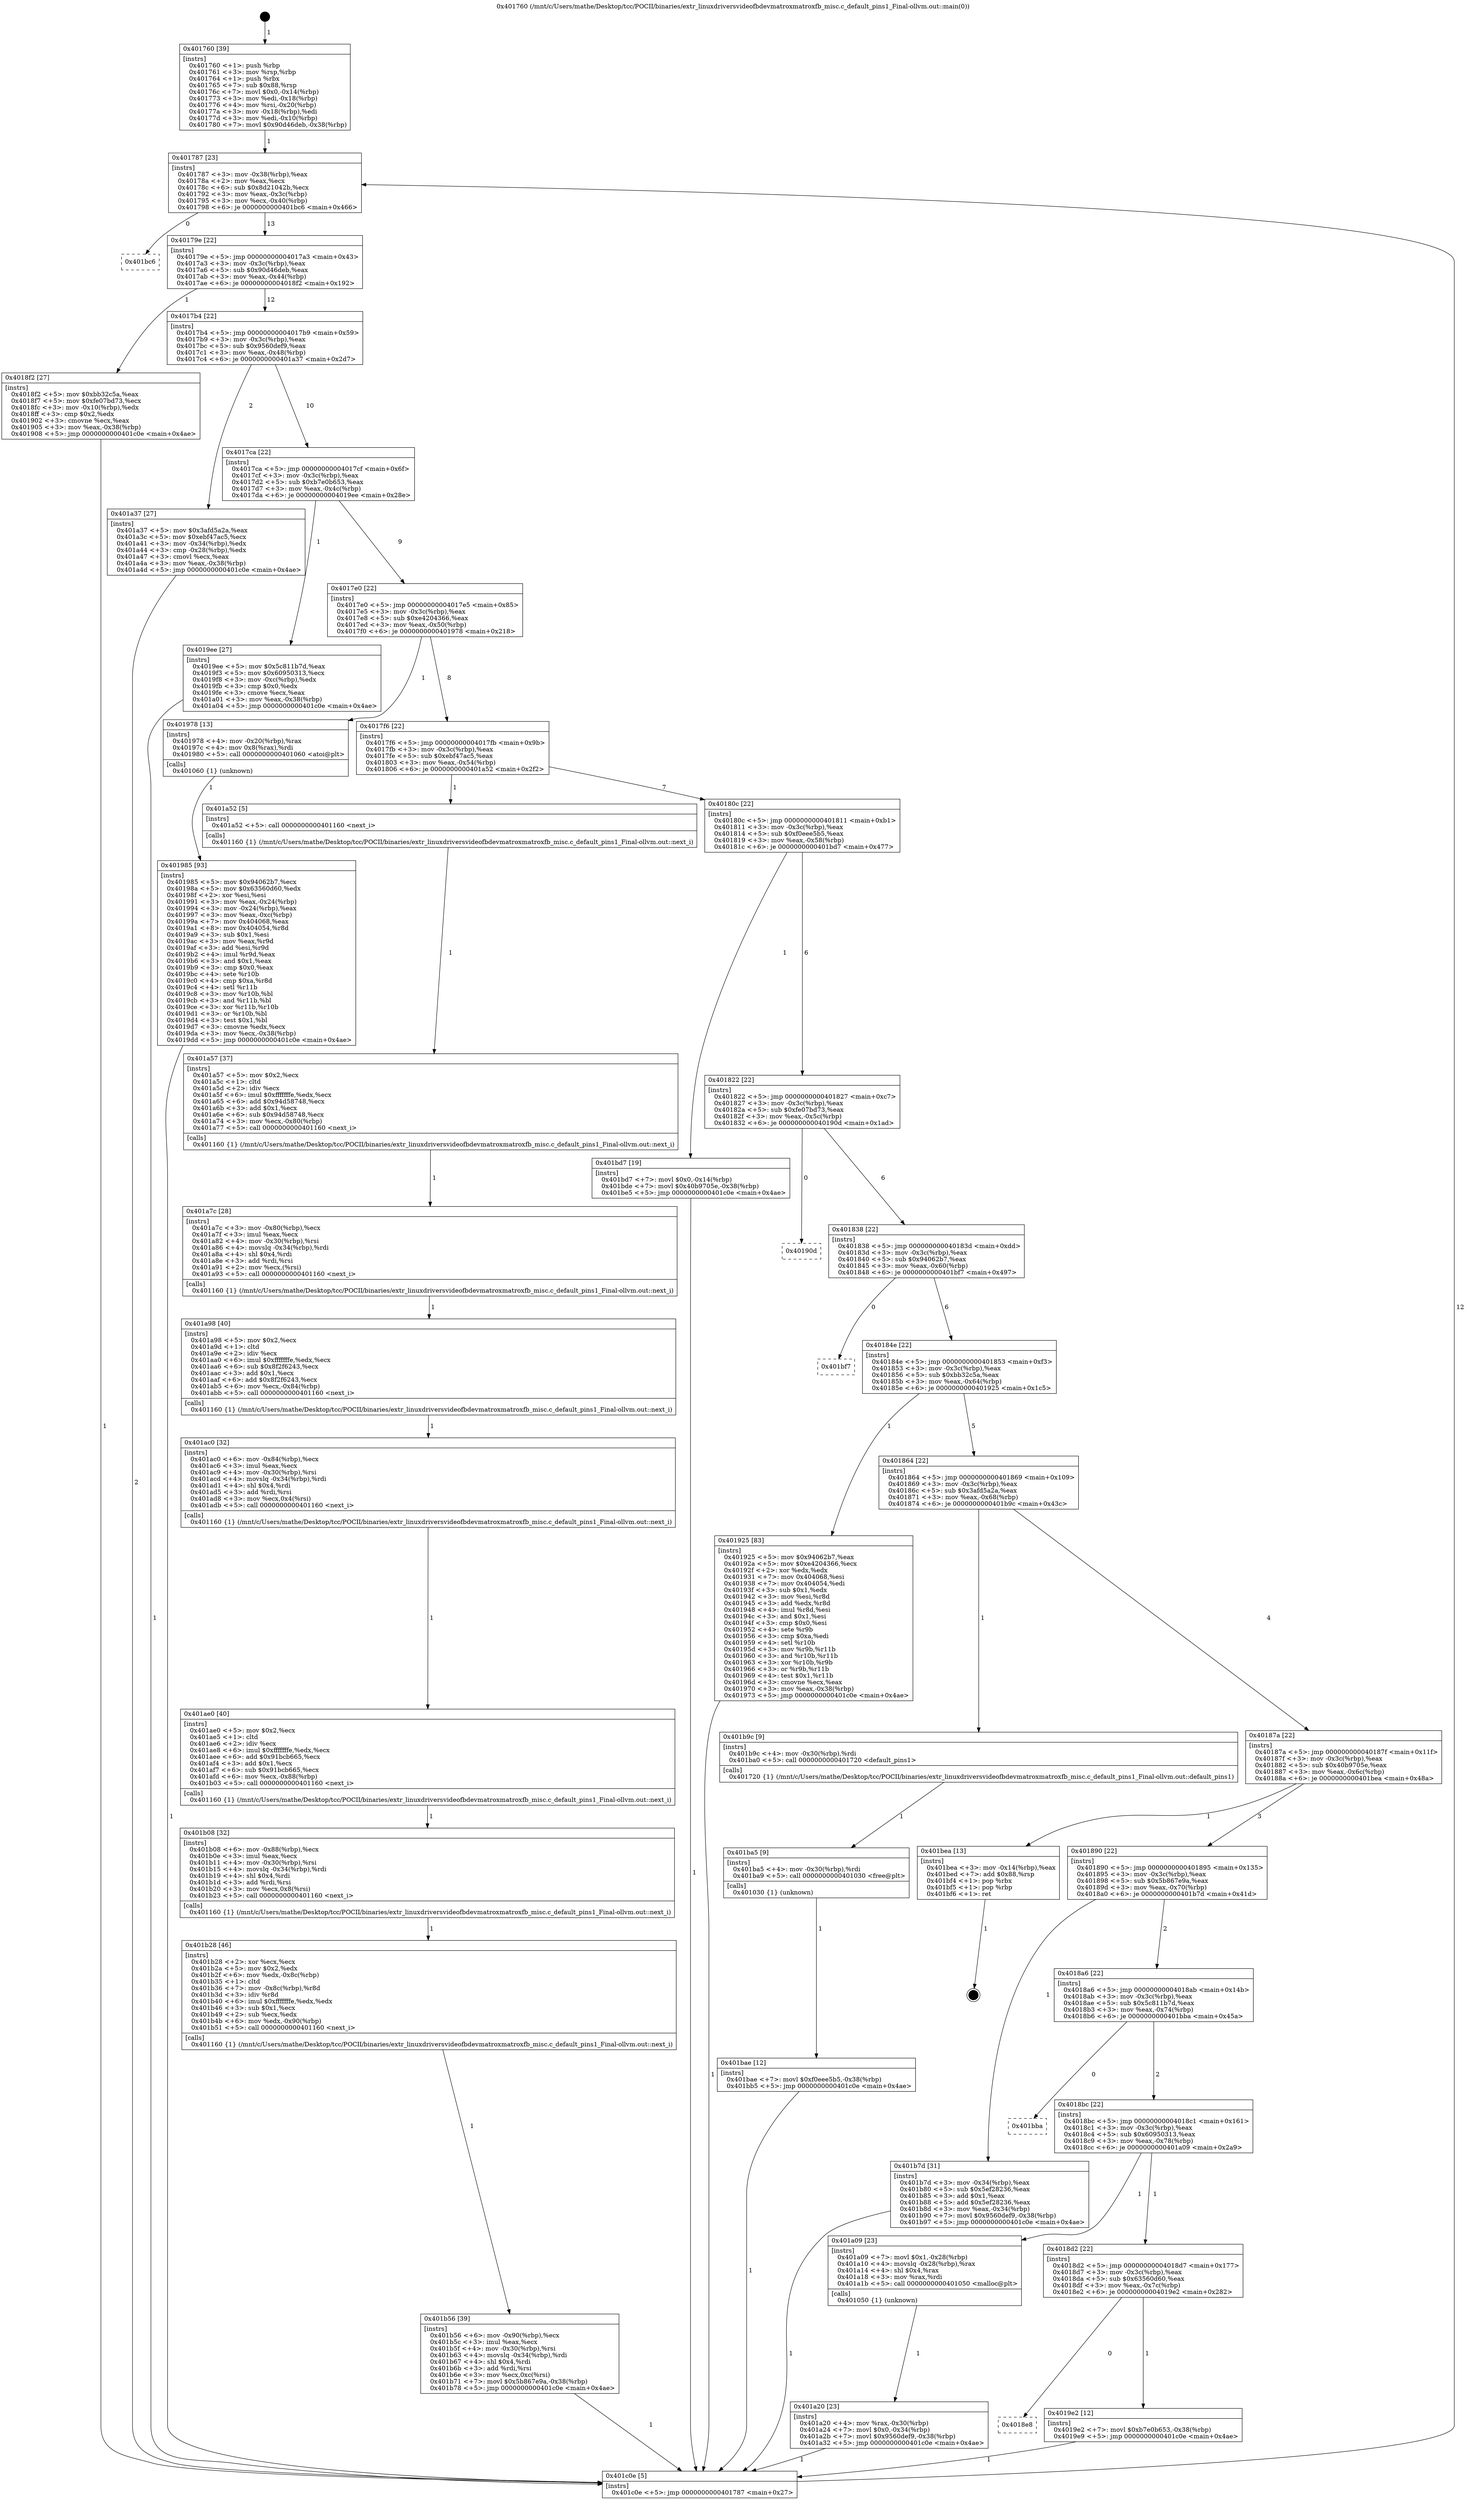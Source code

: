 digraph "0x401760" {
  label = "0x401760 (/mnt/c/Users/mathe/Desktop/tcc/POCII/binaries/extr_linuxdriversvideofbdevmatroxmatroxfb_misc.c_default_pins1_Final-ollvm.out::main(0))"
  labelloc = "t"
  node[shape=record]

  Entry [label="",width=0.3,height=0.3,shape=circle,fillcolor=black,style=filled]
  "0x401787" [label="{
     0x401787 [23]\l
     | [instrs]\l
     &nbsp;&nbsp;0x401787 \<+3\>: mov -0x38(%rbp),%eax\l
     &nbsp;&nbsp;0x40178a \<+2\>: mov %eax,%ecx\l
     &nbsp;&nbsp;0x40178c \<+6\>: sub $0x8d21042b,%ecx\l
     &nbsp;&nbsp;0x401792 \<+3\>: mov %eax,-0x3c(%rbp)\l
     &nbsp;&nbsp;0x401795 \<+3\>: mov %ecx,-0x40(%rbp)\l
     &nbsp;&nbsp;0x401798 \<+6\>: je 0000000000401bc6 \<main+0x466\>\l
  }"]
  "0x401bc6" [label="{
     0x401bc6\l
  }", style=dashed]
  "0x40179e" [label="{
     0x40179e [22]\l
     | [instrs]\l
     &nbsp;&nbsp;0x40179e \<+5\>: jmp 00000000004017a3 \<main+0x43\>\l
     &nbsp;&nbsp;0x4017a3 \<+3\>: mov -0x3c(%rbp),%eax\l
     &nbsp;&nbsp;0x4017a6 \<+5\>: sub $0x90d46deb,%eax\l
     &nbsp;&nbsp;0x4017ab \<+3\>: mov %eax,-0x44(%rbp)\l
     &nbsp;&nbsp;0x4017ae \<+6\>: je 00000000004018f2 \<main+0x192\>\l
  }"]
  Exit [label="",width=0.3,height=0.3,shape=circle,fillcolor=black,style=filled,peripheries=2]
  "0x4018f2" [label="{
     0x4018f2 [27]\l
     | [instrs]\l
     &nbsp;&nbsp;0x4018f2 \<+5\>: mov $0xbb32c5a,%eax\l
     &nbsp;&nbsp;0x4018f7 \<+5\>: mov $0xfe07bd73,%ecx\l
     &nbsp;&nbsp;0x4018fc \<+3\>: mov -0x10(%rbp),%edx\l
     &nbsp;&nbsp;0x4018ff \<+3\>: cmp $0x2,%edx\l
     &nbsp;&nbsp;0x401902 \<+3\>: cmovne %ecx,%eax\l
     &nbsp;&nbsp;0x401905 \<+3\>: mov %eax,-0x38(%rbp)\l
     &nbsp;&nbsp;0x401908 \<+5\>: jmp 0000000000401c0e \<main+0x4ae\>\l
  }"]
  "0x4017b4" [label="{
     0x4017b4 [22]\l
     | [instrs]\l
     &nbsp;&nbsp;0x4017b4 \<+5\>: jmp 00000000004017b9 \<main+0x59\>\l
     &nbsp;&nbsp;0x4017b9 \<+3\>: mov -0x3c(%rbp),%eax\l
     &nbsp;&nbsp;0x4017bc \<+5\>: sub $0x9560def9,%eax\l
     &nbsp;&nbsp;0x4017c1 \<+3\>: mov %eax,-0x48(%rbp)\l
     &nbsp;&nbsp;0x4017c4 \<+6\>: je 0000000000401a37 \<main+0x2d7\>\l
  }"]
  "0x401c0e" [label="{
     0x401c0e [5]\l
     | [instrs]\l
     &nbsp;&nbsp;0x401c0e \<+5\>: jmp 0000000000401787 \<main+0x27\>\l
  }"]
  "0x401760" [label="{
     0x401760 [39]\l
     | [instrs]\l
     &nbsp;&nbsp;0x401760 \<+1\>: push %rbp\l
     &nbsp;&nbsp;0x401761 \<+3\>: mov %rsp,%rbp\l
     &nbsp;&nbsp;0x401764 \<+1\>: push %rbx\l
     &nbsp;&nbsp;0x401765 \<+7\>: sub $0x88,%rsp\l
     &nbsp;&nbsp;0x40176c \<+7\>: movl $0x0,-0x14(%rbp)\l
     &nbsp;&nbsp;0x401773 \<+3\>: mov %edi,-0x18(%rbp)\l
     &nbsp;&nbsp;0x401776 \<+4\>: mov %rsi,-0x20(%rbp)\l
     &nbsp;&nbsp;0x40177a \<+3\>: mov -0x18(%rbp),%edi\l
     &nbsp;&nbsp;0x40177d \<+3\>: mov %edi,-0x10(%rbp)\l
     &nbsp;&nbsp;0x401780 \<+7\>: movl $0x90d46deb,-0x38(%rbp)\l
  }"]
  "0x401bae" [label="{
     0x401bae [12]\l
     | [instrs]\l
     &nbsp;&nbsp;0x401bae \<+7\>: movl $0xf0eee5b5,-0x38(%rbp)\l
     &nbsp;&nbsp;0x401bb5 \<+5\>: jmp 0000000000401c0e \<main+0x4ae\>\l
  }"]
  "0x401a37" [label="{
     0x401a37 [27]\l
     | [instrs]\l
     &nbsp;&nbsp;0x401a37 \<+5\>: mov $0x3afd5a2a,%eax\l
     &nbsp;&nbsp;0x401a3c \<+5\>: mov $0xebf47ac5,%ecx\l
     &nbsp;&nbsp;0x401a41 \<+3\>: mov -0x34(%rbp),%edx\l
     &nbsp;&nbsp;0x401a44 \<+3\>: cmp -0x28(%rbp),%edx\l
     &nbsp;&nbsp;0x401a47 \<+3\>: cmovl %ecx,%eax\l
     &nbsp;&nbsp;0x401a4a \<+3\>: mov %eax,-0x38(%rbp)\l
     &nbsp;&nbsp;0x401a4d \<+5\>: jmp 0000000000401c0e \<main+0x4ae\>\l
  }"]
  "0x4017ca" [label="{
     0x4017ca [22]\l
     | [instrs]\l
     &nbsp;&nbsp;0x4017ca \<+5\>: jmp 00000000004017cf \<main+0x6f\>\l
     &nbsp;&nbsp;0x4017cf \<+3\>: mov -0x3c(%rbp),%eax\l
     &nbsp;&nbsp;0x4017d2 \<+5\>: sub $0xb7e0b653,%eax\l
     &nbsp;&nbsp;0x4017d7 \<+3\>: mov %eax,-0x4c(%rbp)\l
     &nbsp;&nbsp;0x4017da \<+6\>: je 00000000004019ee \<main+0x28e\>\l
  }"]
  "0x401ba5" [label="{
     0x401ba5 [9]\l
     | [instrs]\l
     &nbsp;&nbsp;0x401ba5 \<+4\>: mov -0x30(%rbp),%rdi\l
     &nbsp;&nbsp;0x401ba9 \<+5\>: call 0000000000401030 \<free@plt\>\l
     | [calls]\l
     &nbsp;&nbsp;0x401030 \{1\} (unknown)\l
  }"]
  "0x4019ee" [label="{
     0x4019ee [27]\l
     | [instrs]\l
     &nbsp;&nbsp;0x4019ee \<+5\>: mov $0x5c811b7d,%eax\l
     &nbsp;&nbsp;0x4019f3 \<+5\>: mov $0x60950313,%ecx\l
     &nbsp;&nbsp;0x4019f8 \<+3\>: mov -0xc(%rbp),%edx\l
     &nbsp;&nbsp;0x4019fb \<+3\>: cmp $0x0,%edx\l
     &nbsp;&nbsp;0x4019fe \<+3\>: cmove %ecx,%eax\l
     &nbsp;&nbsp;0x401a01 \<+3\>: mov %eax,-0x38(%rbp)\l
     &nbsp;&nbsp;0x401a04 \<+5\>: jmp 0000000000401c0e \<main+0x4ae\>\l
  }"]
  "0x4017e0" [label="{
     0x4017e0 [22]\l
     | [instrs]\l
     &nbsp;&nbsp;0x4017e0 \<+5\>: jmp 00000000004017e5 \<main+0x85\>\l
     &nbsp;&nbsp;0x4017e5 \<+3\>: mov -0x3c(%rbp),%eax\l
     &nbsp;&nbsp;0x4017e8 \<+5\>: sub $0xe4204366,%eax\l
     &nbsp;&nbsp;0x4017ed \<+3\>: mov %eax,-0x50(%rbp)\l
     &nbsp;&nbsp;0x4017f0 \<+6\>: je 0000000000401978 \<main+0x218\>\l
  }"]
  "0x401b56" [label="{
     0x401b56 [39]\l
     | [instrs]\l
     &nbsp;&nbsp;0x401b56 \<+6\>: mov -0x90(%rbp),%ecx\l
     &nbsp;&nbsp;0x401b5c \<+3\>: imul %eax,%ecx\l
     &nbsp;&nbsp;0x401b5f \<+4\>: mov -0x30(%rbp),%rsi\l
     &nbsp;&nbsp;0x401b63 \<+4\>: movslq -0x34(%rbp),%rdi\l
     &nbsp;&nbsp;0x401b67 \<+4\>: shl $0x4,%rdi\l
     &nbsp;&nbsp;0x401b6b \<+3\>: add %rdi,%rsi\l
     &nbsp;&nbsp;0x401b6e \<+3\>: mov %ecx,0xc(%rsi)\l
     &nbsp;&nbsp;0x401b71 \<+7\>: movl $0x5b867e9a,-0x38(%rbp)\l
     &nbsp;&nbsp;0x401b78 \<+5\>: jmp 0000000000401c0e \<main+0x4ae\>\l
  }"]
  "0x401978" [label="{
     0x401978 [13]\l
     | [instrs]\l
     &nbsp;&nbsp;0x401978 \<+4\>: mov -0x20(%rbp),%rax\l
     &nbsp;&nbsp;0x40197c \<+4\>: mov 0x8(%rax),%rdi\l
     &nbsp;&nbsp;0x401980 \<+5\>: call 0000000000401060 \<atoi@plt\>\l
     | [calls]\l
     &nbsp;&nbsp;0x401060 \{1\} (unknown)\l
  }"]
  "0x4017f6" [label="{
     0x4017f6 [22]\l
     | [instrs]\l
     &nbsp;&nbsp;0x4017f6 \<+5\>: jmp 00000000004017fb \<main+0x9b\>\l
     &nbsp;&nbsp;0x4017fb \<+3\>: mov -0x3c(%rbp),%eax\l
     &nbsp;&nbsp;0x4017fe \<+5\>: sub $0xebf47ac5,%eax\l
     &nbsp;&nbsp;0x401803 \<+3\>: mov %eax,-0x54(%rbp)\l
     &nbsp;&nbsp;0x401806 \<+6\>: je 0000000000401a52 \<main+0x2f2\>\l
  }"]
  "0x401b28" [label="{
     0x401b28 [46]\l
     | [instrs]\l
     &nbsp;&nbsp;0x401b28 \<+2\>: xor %ecx,%ecx\l
     &nbsp;&nbsp;0x401b2a \<+5\>: mov $0x2,%edx\l
     &nbsp;&nbsp;0x401b2f \<+6\>: mov %edx,-0x8c(%rbp)\l
     &nbsp;&nbsp;0x401b35 \<+1\>: cltd\l
     &nbsp;&nbsp;0x401b36 \<+7\>: mov -0x8c(%rbp),%r8d\l
     &nbsp;&nbsp;0x401b3d \<+3\>: idiv %r8d\l
     &nbsp;&nbsp;0x401b40 \<+6\>: imul $0xfffffffe,%edx,%edx\l
     &nbsp;&nbsp;0x401b46 \<+3\>: sub $0x1,%ecx\l
     &nbsp;&nbsp;0x401b49 \<+2\>: sub %ecx,%edx\l
     &nbsp;&nbsp;0x401b4b \<+6\>: mov %edx,-0x90(%rbp)\l
     &nbsp;&nbsp;0x401b51 \<+5\>: call 0000000000401160 \<next_i\>\l
     | [calls]\l
     &nbsp;&nbsp;0x401160 \{1\} (/mnt/c/Users/mathe/Desktop/tcc/POCII/binaries/extr_linuxdriversvideofbdevmatroxmatroxfb_misc.c_default_pins1_Final-ollvm.out::next_i)\l
  }"]
  "0x401a52" [label="{
     0x401a52 [5]\l
     | [instrs]\l
     &nbsp;&nbsp;0x401a52 \<+5\>: call 0000000000401160 \<next_i\>\l
     | [calls]\l
     &nbsp;&nbsp;0x401160 \{1\} (/mnt/c/Users/mathe/Desktop/tcc/POCII/binaries/extr_linuxdriversvideofbdevmatroxmatroxfb_misc.c_default_pins1_Final-ollvm.out::next_i)\l
  }"]
  "0x40180c" [label="{
     0x40180c [22]\l
     | [instrs]\l
     &nbsp;&nbsp;0x40180c \<+5\>: jmp 0000000000401811 \<main+0xb1\>\l
     &nbsp;&nbsp;0x401811 \<+3\>: mov -0x3c(%rbp),%eax\l
     &nbsp;&nbsp;0x401814 \<+5\>: sub $0xf0eee5b5,%eax\l
     &nbsp;&nbsp;0x401819 \<+3\>: mov %eax,-0x58(%rbp)\l
     &nbsp;&nbsp;0x40181c \<+6\>: je 0000000000401bd7 \<main+0x477\>\l
  }"]
  "0x401b08" [label="{
     0x401b08 [32]\l
     | [instrs]\l
     &nbsp;&nbsp;0x401b08 \<+6\>: mov -0x88(%rbp),%ecx\l
     &nbsp;&nbsp;0x401b0e \<+3\>: imul %eax,%ecx\l
     &nbsp;&nbsp;0x401b11 \<+4\>: mov -0x30(%rbp),%rsi\l
     &nbsp;&nbsp;0x401b15 \<+4\>: movslq -0x34(%rbp),%rdi\l
     &nbsp;&nbsp;0x401b19 \<+4\>: shl $0x4,%rdi\l
     &nbsp;&nbsp;0x401b1d \<+3\>: add %rdi,%rsi\l
     &nbsp;&nbsp;0x401b20 \<+3\>: mov %ecx,0x8(%rsi)\l
     &nbsp;&nbsp;0x401b23 \<+5\>: call 0000000000401160 \<next_i\>\l
     | [calls]\l
     &nbsp;&nbsp;0x401160 \{1\} (/mnt/c/Users/mathe/Desktop/tcc/POCII/binaries/extr_linuxdriversvideofbdevmatroxmatroxfb_misc.c_default_pins1_Final-ollvm.out::next_i)\l
  }"]
  "0x401bd7" [label="{
     0x401bd7 [19]\l
     | [instrs]\l
     &nbsp;&nbsp;0x401bd7 \<+7\>: movl $0x0,-0x14(%rbp)\l
     &nbsp;&nbsp;0x401bde \<+7\>: movl $0x40b9705e,-0x38(%rbp)\l
     &nbsp;&nbsp;0x401be5 \<+5\>: jmp 0000000000401c0e \<main+0x4ae\>\l
  }"]
  "0x401822" [label="{
     0x401822 [22]\l
     | [instrs]\l
     &nbsp;&nbsp;0x401822 \<+5\>: jmp 0000000000401827 \<main+0xc7\>\l
     &nbsp;&nbsp;0x401827 \<+3\>: mov -0x3c(%rbp),%eax\l
     &nbsp;&nbsp;0x40182a \<+5\>: sub $0xfe07bd73,%eax\l
     &nbsp;&nbsp;0x40182f \<+3\>: mov %eax,-0x5c(%rbp)\l
     &nbsp;&nbsp;0x401832 \<+6\>: je 000000000040190d \<main+0x1ad\>\l
  }"]
  "0x401ae0" [label="{
     0x401ae0 [40]\l
     | [instrs]\l
     &nbsp;&nbsp;0x401ae0 \<+5\>: mov $0x2,%ecx\l
     &nbsp;&nbsp;0x401ae5 \<+1\>: cltd\l
     &nbsp;&nbsp;0x401ae6 \<+2\>: idiv %ecx\l
     &nbsp;&nbsp;0x401ae8 \<+6\>: imul $0xfffffffe,%edx,%ecx\l
     &nbsp;&nbsp;0x401aee \<+6\>: add $0x91bcb665,%ecx\l
     &nbsp;&nbsp;0x401af4 \<+3\>: add $0x1,%ecx\l
     &nbsp;&nbsp;0x401af7 \<+6\>: sub $0x91bcb665,%ecx\l
     &nbsp;&nbsp;0x401afd \<+6\>: mov %ecx,-0x88(%rbp)\l
     &nbsp;&nbsp;0x401b03 \<+5\>: call 0000000000401160 \<next_i\>\l
     | [calls]\l
     &nbsp;&nbsp;0x401160 \{1\} (/mnt/c/Users/mathe/Desktop/tcc/POCII/binaries/extr_linuxdriversvideofbdevmatroxmatroxfb_misc.c_default_pins1_Final-ollvm.out::next_i)\l
  }"]
  "0x40190d" [label="{
     0x40190d\l
  }", style=dashed]
  "0x401838" [label="{
     0x401838 [22]\l
     | [instrs]\l
     &nbsp;&nbsp;0x401838 \<+5\>: jmp 000000000040183d \<main+0xdd\>\l
     &nbsp;&nbsp;0x40183d \<+3\>: mov -0x3c(%rbp),%eax\l
     &nbsp;&nbsp;0x401840 \<+5\>: sub $0x94062b7,%eax\l
     &nbsp;&nbsp;0x401845 \<+3\>: mov %eax,-0x60(%rbp)\l
     &nbsp;&nbsp;0x401848 \<+6\>: je 0000000000401bf7 \<main+0x497\>\l
  }"]
  "0x401ac0" [label="{
     0x401ac0 [32]\l
     | [instrs]\l
     &nbsp;&nbsp;0x401ac0 \<+6\>: mov -0x84(%rbp),%ecx\l
     &nbsp;&nbsp;0x401ac6 \<+3\>: imul %eax,%ecx\l
     &nbsp;&nbsp;0x401ac9 \<+4\>: mov -0x30(%rbp),%rsi\l
     &nbsp;&nbsp;0x401acd \<+4\>: movslq -0x34(%rbp),%rdi\l
     &nbsp;&nbsp;0x401ad1 \<+4\>: shl $0x4,%rdi\l
     &nbsp;&nbsp;0x401ad5 \<+3\>: add %rdi,%rsi\l
     &nbsp;&nbsp;0x401ad8 \<+3\>: mov %ecx,0x4(%rsi)\l
     &nbsp;&nbsp;0x401adb \<+5\>: call 0000000000401160 \<next_i\>\l
     | [calls]\l
     &nbsp;&nbsp;0x401160 \{1\} (/mnt/c/Users/mathe/Desktop/tcc/POCII/binaries/extr_linuxdriversvideofbdevmatroxmatroxfb_misc.c_default_pins1_Final-ollvm.out::next_i)\l
  }"]
  "0x401bf7" [label="{
     0x401bf7\l
  }", style=dashed]
  "0x40184e" [label="{
     0x40184e [22]\l
     | [instrs]\l
     &nbsp;&nbsp;0x40184e \<+5\>: jmp 0000000000401853 \<main+0xf3\>\l
     &nbsp;&nbsp;0x401853 \<+3\>: mov -0x3c(%rbp),%eax\l
     &nbsp;&nbsp;0x401856 \<+5\>: sub $0xbb32c5a,%eax\l
     &nbsp;&nbsp;0x40185b \<+3\>: mov %eax,-0x64(%rbp)\l
     &nbsp;&nbsp;0x40185e \<+6\>: je 0000000000401925 \<main+0x1c5\>\l
  }"]
  "0x401a98" [label="{
     0x401a98 [40]\l
     | [instrs]\l
     &nbsp;&nbsp;0x401a98 \<+5\>: mov $0x2,%ecx\l
     &nbsp;&nbsp;0x401a9d \<+1\>: cltd\l
     &nbsp;&nbsp;0x401a9e \<+2\>: idiv %ecx\l
     &nbsp;&nbsp;0x401aa0 \<+6\>: imul $0xfffffffe,%edx,%ecx\l
     &nbsp;&nbsp;0x401aa6 \<+6\>: sub $0x8f2f6243,%ecx\l
     &nbsp;&nbsp;0x401aac \<+3\>: add $0x1,%ecx\l
     &nbsp;&nbsp;0x401aaf \<+6\>: add $0x8f2f6243,%ecx\l
     &nbsp;&nbsp;0x401ab5 \<+6\>: mov %ecx,-0x84(%rbp)\l
     &nbsp;&nbsp;0x401abb \<+5\>: call 0000000000401160 \<next_i\>\l
     | [calls]\l
     &nbsp;&nbsp;0x401160 \{1\} (/mnt/c/Users/mathe/Desktop/tcc/POCII/binaries/extr_linuxdriversvideofbdevmatroxmatroxfb_misc.c_default_pins1_Final-ollvm.out::next_i)\l
  }"]
  "0x401925" [label="{
     0x401925 [83]\l
     | [instrs]\l
     &nbsp;&nbsp;0x401925 \<+5\>: mov $0x94062b7,%eax\l
     &nbsp;&nbsp;0x40192a \<+5\>: mov $0xe4204366,%ecx\l
     &nbsp;&nbsp;0x40192f \<+2\>: xor %edx,%edx\l
     &nbsp;&nbsp;0x401931 \<+7\>: mov 0x404068,%esi\l
     &nbsp;&nbsp;0x401938 \<+7\>: mov 0x404054,%edi\l
     &nbsp;&nbsp;0x40193f \<+3\>: sub $0x1,%edx\l
     &nbsp;&nbsp;0x401942 \<+3\>: mov %esi,%r8d\l
     &nbsp;&nbsp;0x401945 \<+3\>: add %edx,%r8d\l
     &nbsp;&nbsp;0x401948 \<+4\>: imul %r8d,%esi\l
     &nbsp;&nbsp;0x40194c \<+3\>: and $0x1,%esi\l
     &nbsp;&nbsp;0x40194f \<+3\>: cmp $0x0,%esi\l
     &nbsp;&nbsp;0x401952 \<+4\>: sete %r9b\l
     &nbsp;&nbsp;0x401956 \<+3\>: cmp $0xa,%edi\l
     &nbsp;&nbsp;0x401959 \<+4\>: setl %r10b\l
     &nbsp;&nbsp;0x40195d \<+3\>: mov %r9b,%r11b\l
     &nbsp;&nbsp;0x401960 \<+3\>: and %r10b,%r11b\l
     &nbsp;&nbsp;0x401963 \<+3\>: xor %r10b,%r9b\l
     &nbsp;&nbsp;0x401966 \<+3\>: or %r9b,%r11b\l
     &nbsp;&nbsp;0x401969 \<+4\>: test $0x1,%r11b\l
     &nbsp;&nbsp;0x40196d \<+3\>: cmovne %ecx,%eax\l
     &nbsp;&nbsp;0x401970 \<+3\>: mov %eax,-0x38(%rbp)\l
     &nbsp;&nbsp;0x401973 \<+5\>: jmp 0000000000401c0e \<main+0x4ae\>\l
  }"]
  "0x401864" [label="{
     0x401864 [22]\l
     | [instrs]\l
     &nbsp;&nbsp;0x401864 \<+5\>: jmp 0000000000401869 \<main+0x109\>\l
     &nbsp;&nbsp;0x401869 \<+3\>: mov -0x3c(%rbp),%eax\l
     &nbsp;&nbsp;0x40186c \<+5\>: sub $0x3afd5a2a,%eax\l
     &nbsp;&nbsp;0x401871 \<+3\>: mov %eax,-0x68(%rbp)\l
     &nbsp;&nbsp;0x401874 \<+6\>: je 0000000000401b9c \<main+0x43c\>\l
  }"]
  "0x401985" [label="{
     0x401985 [93]\l
     | [instrs]\l
     &nbsp;&nbsp;0x401985 \<+5\>: mov $0x94062b7,%ecx\l
     &nbsp;&nbsp;0x40198a \<+5\>: mov $0x63560d60,%edx\l
     &nbsp;&nbsp;0x40198f \<+2\>: xor %esi,%esi\l
     &nbsp;&nbsp;0x401991 \<+3\>: mov %eax,-0x24(%rbp)\l
     &nbsp;&nbsp;0x401994 \<+3\>: mov -0x24(%rbp),%eax\l
     &nbsp;&nbsp;0x401997 \<+3\>: mov %eax,-0xc(%rbp)\l
     &nbsp;&nbsp;0x40199a \<+7\>: mov 0x404068,%eax\l
     &nbsp;&nbsp;0x4019a1 \<+8\>: mov 0x404054,%r8d\l
     &nbsp;&nbsp;0x4019a9 \<+3\>: sub $0x1,%esi\l
     &nbsp;&nbsp;0x4019ac \<+3\>: mov %eax,%r9d\l
     &nbsp;&nbsp;0x4019af \<+3\>: add %esi,%r9d\l
     &nbsp;&nbsp;0x4019b2 \<+4\>: imul %r9d,%eax\l
     &nbsp;&nbsp;0x4019b6 \<+3\>: and $0x1,%eax\l
     &nbsp;&nbsp;0x4019b9 \<+3\>: cmp $0x0,%eax\l
     &nbsp;&nbsp;0x4019bc \<+4\>: sete %r10b\l
     &nbsp;&nbsp;0x4019c0 \<+4\>: cmp $0xa,%r8d\l
     &nbsp;&nbsp;0x4019c4 \<+4\>: setl %r11b\l
     &nbsp;&nbsp;0x4019c8 \<+3\>: mov %r10b,%bl\l
     &nbsp;&nbsp;0x4019cb \<+3\>: and %r11b,%bl\l
     &nbsp;&nbsp;0x4019ce \<+3\>: xor %r11b,%r10b\l
     &nbsp;&nbsp;0x4019d1 \<+3\>: or %r10b,%bl\l
     &nbsp;&nbsp;0x4019d4 \<+3\>: test $0x1,%bl\l
     &nbsp;&nbsp;0x4019d7 \<+3\>: cmovne %edx,%ecx\l
     &nbsp;&nbsp;0x4019da \<+3\>: mov %ecx,-0x38(%rbp)\l
     &nbsp;&nbsp;0x4019dd \<+5\>: jmp 0000000000401c0e \<main+0x4ae\>\l
  }"]
  "0x401a7c" [label="{
     0x401a7c [28]\l
     | [instrs]\l
     &nbsp;&nbsp;0x401a7c \<+3\>: mov -0x80(%rbp),%ecx\l
     &nbsp;&nbsp;0x401a7f \<+3\>: imul %eax,%ecx\l
     &nbsp;&nbsp;0x401a82 \<+4\>: mov -0x30(%rbp),%rsi\l
     &nbsp;&nbsp;0x401a86 \<+4\>: movslq -0x34(%rbp),%rdi\l
     &nbsp;&nbsp;0x401a8a \<+4\>: shl $0x4,%rdi\l
     &nbsp;&nbsp;0x401a8e \<+3\>: add %rdi,%rsi\l
     &nbsp;&nbsp;0x401a91 \<+2\>: mov %ecx,(%rsi)\l
     &nbsp;&nbsp;0x401a93 \<+5\>: call 0000000000401160 \<next_i\>\l
     | [calls]\l
     &nbsp;&nbsp;0x401160 \{1\} (/mnt/c/Users/mathe/Desktop/tcc/POCII/binaries/extr_linuxdriversvideofbdevmatroxmatroxfb_misc.c_default_pins1_Final-ollvm.out::next_i)\l
  }"]
  "0x401b9c" [label="{
     0x401b9c [9]\l
     | [instrs]\l
     &nbsp;&nbsp;0x401b9c \<+4\>: mov -0x30(%rbp),%rdi\l
     &nbsp;&nbsp;0x401ba0 \<+5\>: call 0000000000401720 \<default_pins1\>\l
     | [calls]\l
     &nbsp;&nbsp;0x401720 \{1\} (/mnt/c/Users/mathe/Desktop/tcc/POCII/binaries/extr_linuxdriversvideofbdevmatroxmatroxfb_misc.c_default_pins1_Final-ollvm.out::default_pins1)\l
  }"]
  "0x40187a" [label="{
     0x40187a [22]\l
     | [instrs]\l
     &nbsp;&nbsp;0x40187a \<+5\>: jmp 000000000040187f \<main+0x11f\>\l
     &nbsp;&nbsp;0x40187f \<+3\>: mov -0x3c(%rbp),%eax\l
     &nbsp;&nbsp;0x401882 \<+5\>: sub $0x40b9705e,%eax\l
     &nbsp;&nbsp;0x401887 \<+3\>: mov %eax,-0x6c(%rbp)\l
     &nbsp;&nbsp;0x40188a \<+6\>: je 0000000000401bea \<main+0x48a\>\l
  }"]
  "0x401a57" [label="{
     0x401a57 [37]\l
     | [instrs]\l
     &nbsp;&nbsp;0x401a57 \<+5\>: mov $0x2,%ecx\l
     &nbsp;&nbsp;0x401a5c \<+1\>: cltd\l
     &nbsp;&nbsp;0x401a5d \<+2\>: idiv %ecx\l
     &nbsp;&nbsp;0x401a5f \<+6\>: imul $0xfffffffe,%edx,%ecx\l
     &nbsp;&nbsp;0x401a65 \<+6\>: add $0x94d58748,%ecx\l
     &nbsp;&nbsp;0x401a6b \<+3\>: add $0x1,%ecx\l
     &nbsp;&nbsp;0x401a6e \<+6\>: sub $0x94d58748,%ecx\l
     &nbsp;&nbsp;0x401a74 \<+3\>: mov %ecx,-0x80(%rbp)\l
     &nbsp;&nbsp;0x401a77 \<+5\>: call 0000000000401160 \<next_i\>\l
     | [calls]\l
     &nbsp;&nbsp;0x401160 \{1\} (/mnt/c/Users/mathe/Desktop/tcc/POCII/binaries/extr_linuxdriversvideofbdevmatroxmatroxfb_misc.c_default_pins1_Final-ollvm.out::next_i)\l
  }"]
  "0x401bea" [label="{
     0x401bea [13]\l
     | [instrs]\l
     &nbsp;&nbsp;0x401bea \<+3\>: mov -0x14(%rbp),%eax\l
     &nbsp;&nbsp;0x401bed \<+7\>: add $0x88,%rsp\l
     &nbsp;&nbsp;0x401bf4 \<+1\>: pop %rbx\l
     &nbsp;&nbsp;0x401bf5 \<+1\>: pop %rbp\l
     &nbsp;&nbsp;0x401bf6 \<+1\>: ret\l
  }"]
  "0x401890" [label="{
     0x401890 [22]\l
     | [instrs]\l
     &nbsp;&nbsp;0x401890 \<+5\>: jmp 0000000000401895 \<main+0x135\>\l
     &nbsp;&nbsp;0x401895 \<+3\>: mov -0x3c(%rbp),%eax\l
     &nbsp;&nbsp;0x401898 \<+5\>: sub $0x5b867e9a,%eax\l
     &nbsp;&nbsp;0x40189d \<+3\>: mov %eax,-0x70(%rbp)\l
     &nbsp;&nbsp;0x4018a0 \<+6\>: je 0000000000401b7d \<main+0x41d\>\l
  }"]
  "0x401a20" [label="{
     0x401a20 [23]\l
     | [instrs]\l
     &nbsp;&nbsp;0x401a20 \<+4\>: mov %rax,-0x30(%rbp)\l
     &nbsp;&nbsp;0x401a24 \<+7\>: movl $0x0,-0x34(%rbp)\l
     &nbsp;&nbsp;0x401a2b \<+7\>: movl $0x9560def9,-0x38(%rbp)\l
     &nbsp;&nbsp;0x401a32 \<+5\>: jmp 0000000000401c0e \<main+0x4ae\>\l
  }"]
  "0x401b7d" [label="{
     0x401b7d [31]\l
     | [instrs]\l
     &nbsp;&nbsp;0x401b7d \<+3\>: mov -0x34(%rbp),%eax\l
     &nbsp;&nbsp;0x401b80 \<+5\>: sub $0x5ef28236,%eax\l
     &nbsp;&nbsp;0x401b85 \<+3\>: add $0x1,%eax\l
     &nbsp;&nbsp;0x401b88 \<+5\>: add $0x5ef28236,%eax\l
     &nbsp;&nbsp;0x401b8d \<+3\>: mov %eax,-0x34(%rbp)\l
     &nbsp;&nbsp;0x401b90 \<+7\>: movl $0x9560def9,-0x38(%rbp)\l
     &nbsp;&nbsp;0x401b97 \<+5\>: jmp 0000000000401c0e \<main+0x4ae\>\l
  }"]
  "0x4018a6" [label="{
     0x4018a6 [22]\l
     | [instrs]\l
     &nbsp;&nbsp;0x4018a6 \<+5\>: jmp 00000000004018ab \<main+0x14b\>\l
     &nbsp;&nbsp;0x4018ab \<+3\>: mov -0x3c(%rbp),%eax\l
     &nbsp;&nbsp;0x4018ae \<+5\>: sub $0x5c811b7d,%eax\l
     &nbsp;&nbsp;0x4018b3 \<+3\>: mov %eax,-0x74(%rbp)\l
     &nbsp;&nbsp;0x4018b6 \<+6\>: je 0000000000401bba \<main+0x45a\>\l
  }"]
  "0x4018e8" [label="{
     0x4018e8\l
  }", style=dashed]
  "0x401bba" [label="{
     0x401bba\l
  }", style=dashed]
  "0x4018bc" [label="{
     0x4018bc [22]\l
     | [instrs]\l
     &nbsp;&nbsp;0x4018bc \<+5\>: jmp 00000000004018c1 \<main+0x161\>\l
     &nbsp;&nbsp;0x4018c1 \<+3\>: mov -0x3c(%rbp),%eax\l
     &nbsp;&nbsp;0x4018c4 \<+5\>: sub $0x60950313,%eax\l
     &nbsp;&nbsp;0x4018c9 \<+3\>: mov %eax,-0x78(%rbp)\l
     &nbsp;&nbsp;0x4018cc \<+6\>: je 0000000000401a09 \<main+0x2a9\>\l
  }"]
  "0x4019e2" [label="{
     0x4019e2 [12]\l
     | [instrs]\l
     &nbsp;&nbsp;0x4019e2 \<+7\>: movl $0xb7e0b653,-0x38(%rbp)\l
     &nbsp;&nbsp;0x4019e9 \<+5\>: jmp 0000000000401c0e \<main+0x4ae\>\l
  }"]
  "0x401a09" [label="{
     0x401a09 [23]\l
     | [instrs]\l
     &nbsp;&nbsp;0x401a09 \<+7\>: movl $0x1,-0x28(%rbp)\l
     &nbsp;&nbsp;0x401a10 \<+4\>: movslq -0x28(%rbp),%rax\l
     &nbsp;&nbsp;0x401a14 \<+4\>: shl $0x4,%rax\l
     &nbsp;&nbsp;0x401a18 \<+3\>: mov %rax,%rdi\l
     &nbsp;&nbsp;0x401a1b \<+5\>: call 0000000000401050 \<malloc@plt\>\l
     | [calls]\l
     &nbsp;&nbsp;0x401050 \{1\} (unknown)\l
  }"]
  "0x4018d2" [label="{
     0x4018d2 [22]\l
     | [instrs]\l
     &nbsp;&nbsp;0x4018d2 \<+5\>: jmp 00000000004018d7 \<main+0x177\>\l
     &nbsp;&nbsp;0x4018d7 \<+3\>: mov -0x3c(%rbp),%eax\l
     &nbsp;&nbsp;0x4018da \<+5\>: sub $0x63560d60,%eax\l
     &nbsp;&nbsp;0x4018df \<+3\>: mov %eax,-0x7c(%rbp)\l
     &nbsp;&nbsp;0x4018e2 \<+6\>: je 00000000004019e2 \<main+0x282\>\l
  }"]
  Entry -> "0x401760" [label=" 1"]
  "0x401787" -> "0x401bc6" [label=" 0"]
  "0x401787" -> "0x40179e" [label=" 13"]
  "0x401bea" -> Exit [label=" 1"]
  "0x40179e" -> "0x4018f2" [label=" 1"]
  "0x40179e" -> "0x4017b4" [label=" 12"]
  "0x4018f2" -> "0x401c0e" [label=" 1"]
  "0x401760" -> "0x401787" [label=" 1"]
  "0x401c0e" -> "0x401787" [label=" 12"]
  "0x401bd7" -> "0x401c0e" [label=" 1"]
  "0x4017b4" -> "0x401a37" [label=" 2"]
  "0x4017b4" -> "0x4017ca" [label=" 10"]
  "0x401bae" -> "0x401c0e" [label=" 1"]
  "0x4017ca" -> "0x4019ee" [label=" 1"]
  "0x4017ca" -> "0x4017e0" [label=" 9"]
  "0x401ba5" -> "0x401bae" [label=" 1"]
  "0x4017e0" -> "0x401978" [label=" 1"]
  "0x4017e0" -> "0x4017f6" [label=" 8"]
  "0x401b9c" -> "0x401ba5" [label=" 1"]
  "0x4017f6" -> "0x401a52" [label=" 1"]
  "0x4017f6" -> "0x40180c" [label=" 7"]
  "0x401b7d" -> "0x401c0e" [label=" 1"]
  "0x40180c" -> "0x401bd7" [label=" 1"]
  "0x40180c" -> "0x401822" [label=" 6"]
  "0x401b56" -> "0x401c0e" [label=" 1"]
  "0x401822" -> "0x40190d" [label=" 0"]
  "0x401822" -> "0x401838" [label=" 6"]
  "0x401b28" -> "0x401b56" [label=" 1"]
  "0x401838" -> "0x401bf7" [label=" 0"]
  "0x401838" -> "0x40184e" [label=" 6"]
  "0x401b08" -> "0x401b28" [label=" 1"]
  "0x40184e" -> "0x401925" [label=" 1"]
  "0x40184e" -> "0x401864" [label=" 5"]
  "0x401925" -> "0x401c0e" [label=" 1"]
  "0x401978" -> "0x401985" [label=" 1"]
  "0x401985" -> "0x401c0e" [label=" 1"]
  "0x401ae0" -> "0x401b08" [label=" 1"]
  "0x401864" -> "0x401b9c" [label=" 1"]
  "0x401864" -> "0x40187a" [label=" 4"]
  "0x401ac0" -> "0x401ae0" [label=" 1"]
  "0x40187a" -> "0x401bea" [label=" 1"]
  "0x40187a" -> "0x401890" [label=" 3"]
  "0x401a98" -> "0x401ac0" [label=" 1"]
  "0x401890" -> "0x401b7d" [label=" 1"]
  "0x401890" -> "0x4018a6" [label=" 2"]
  "0x401a7c" -> "0x401a98" [label=" 1"]
  "0x4018a6" -> "0x401bba" [label=" 0"]
  "0x4018a6" -> "0x4018bc" [label=" 2"]
  "0x401a57" -> "0x401a7c" [label=" 1"]
  "0x4018bc" -> "0x401a09" [label=" 1"]
  "0x4018bc" -> "0x4018d2" [label=" 1"]
  "0x401a52" -> "0x401a57" [label=" 1"]
  "0x4018d2" -> "0x4019e2" [label=" 1"]
  "0x4018d2" -> "0x4018e8" [label=" 0"]
  "0x4019e2" -> "0x401c0e" [label=" 1"]
  "0x4019ee" -> "0x401c0e" [label=" 1"]
  "0x401a09" -> "0x401a20" [label=" 1"]
  "0x401a20" -> "0x401c0e" [label=" 1"]
  "0x401a37" -> "0x401c0e" [label=" 2"]
}
